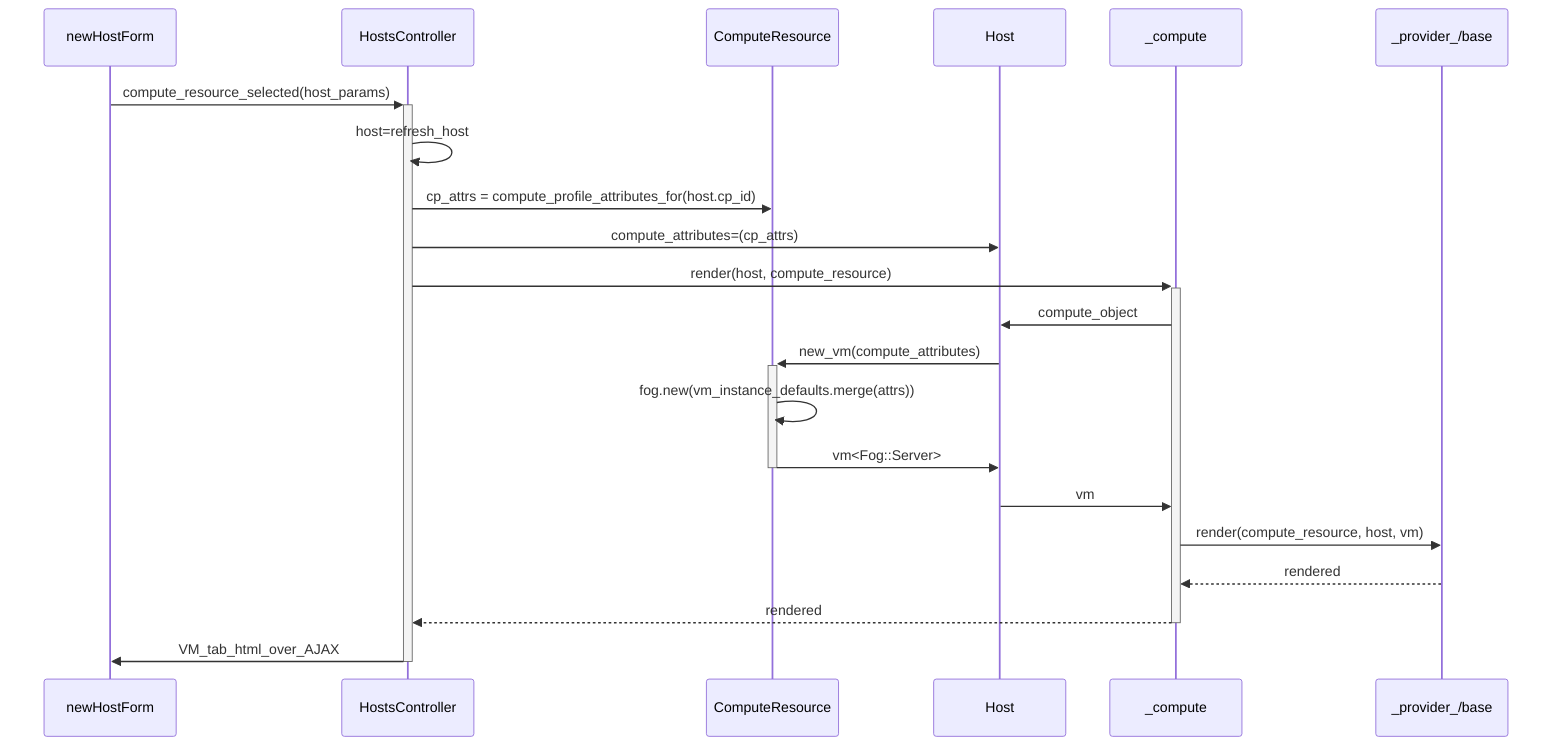 sequenceDiagram
    newHostForm->>+HostsController : compute_resource_selected(host_params)
    HostsController->> HostsController : host=refresh_host
    HostsController->> ComputeResource : cp_attrs = compute_profile_attributes_for(host.cp_id)
    HostsController->> Host : compute_attributes=(cp_attrs)
    HostsController->> +_compute : render(host, compute_resource)
    _compute->> Host : compute_object
    Host->> +ComputeResource : new_vm(compute_attributes)
    ComputeResource->> ComputeResource: fog.new(vm_instance_defaults.merge(attrs))
    ComputeResource->> -Host : vm<Fog::Server>
    Host ->> _compute : vm
    _compute->> _provider_/base : render(compute_resource, host, vm)
    _provider_/base-->> _compute  : rendered
    _compute-->> -HostsController  : rendered
    HostsController->> -newHostForm : VM_tab_html_over_AJAX